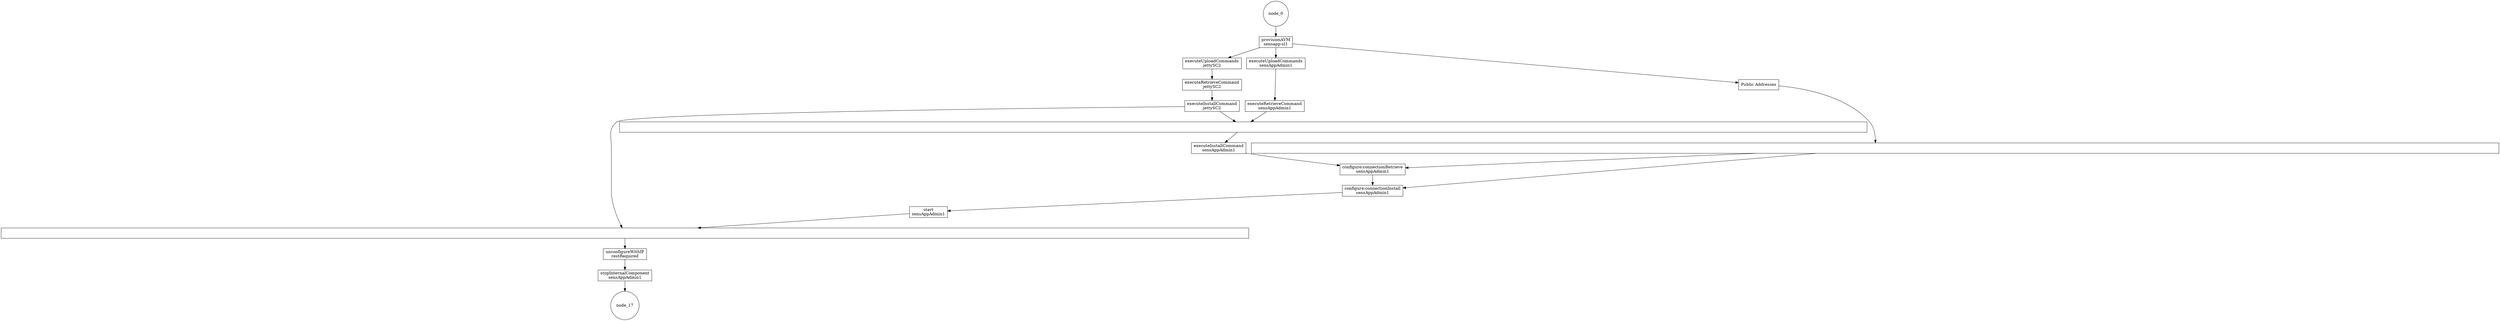 digraph ConcurrentDeployment {
	node_0 [shape=circle];
	node_1 [shape=rect rx=10 label="provisionAVM\nsensapp-sl1" style="fill: #58D658;"];
	node_2 [shape=rect, label="Public Addresses" style="fill: #58D658;"];
	node_3 [shape=rect rx=10 label="executeUploadCommands\njettySC2" style="fill: #58D658;"];
	node_4 [shape=rect rx=10 label="executeRetrieveCommand\njettySC2" style="fill: #58D658;"];
	node_5 [shape=rect rx=10 label="executeInstallCommand\njettySC2" style="fill: #58D658;"];
	node_6 [shape=rect rx=10 label="executeUploadCommands\nsensAppAdmin1" style="fill: #58D658;"];
	node_7 [shape=rect rx=10 label="executeRetrieveCommand\nsensAppAdmin1" style="fill: #58D658;"];
	node_8 [shape=rect width=60 label="" style="fill: black"];
	node_9 [shape=rect rx=10 label="executeInstallCommand\nsensAppAdmin1" style="fill: #58D658;"];
	node_10 [shape=rect rx=10 label="configure:connectionRetrieve\nsensAppAdmin1" style="fill: #58D658;"];
	node_11 [shape=rect rx=10 label="configure:connectionInstall\nsensAppAdmin1" style="fill: #58D658;"];
	node_12 [shape=rect width=60 label="" style="fill: black"];
	node_13 [shape=rect rx=10 label="start\nsensAppAdmin1" style="fill: #58D658;"];
	node_14 [shape=rect width=60 label="" style="fill: black"];
	node_15 [shape=rect rx=10 label="unconfigureWithIP\nrestRequired" style="fill: #58D658;"];
	node_16 [shape=rect rx=10 label="stopInternalComponent\nsensAppAdmin1" style="fill: #58D658;"];
	node_17 [shape=circle];
	node_0 -> node_1 [style="stroke: #58D658;" lineInterpolate=basis];
	node_1 -> node_2 [style="stroke: #58D658; stroke-dasharray: 5,5;" lineInterpolate=basis];
	node_1 -> node_3 [style="stroke: #58D658;" lineInterpolate=basis];
	node_3 -> node_4 [style="stroke: #58D658;" lineInterpolate=basis];
	node_4 -> node_5 [style="stroke: #58D658;" lineInterpolate=basis];
	node_1 -> node_6 [style="stroke: #58D658;" lineInterpolate=basis];
	node_6 -> node_7 [style="stroke: #58D658;" lineInterpolate=basis];
	node_7 -> node_8 [style="stroke: #58D658;" lineInterpolate=basis];
	node_5 -> node_8 [style="stroke: #58D658;" lineInterpolate=basis];
	node_8 -> node_9 [style="stroke: #58D658;" lineInterpolate=basis];
	node_9 -> node_10 [style="stroke: #58D658;" lineInterpolate=basis];
	node_12 -> node_10 [style="stroke: #58D658; stroke-dasharray: 5,5;" lineInterpolate=basis];
	node_10 -> node_11 [style="stroke: #58D658;" lineInterpolate=basis];
	node_12 -> node_11 [style="stroke: #58D658; stroke-dasharray: 5,5;" lineInterpolate=basis];
	node_2 -> node_12 [style="stroke: #58D658; stroke-dasharray: 5,5;" lineInterpolate=basis];
	node_11 -> node_13 [style="stroke: #58D658;" lineInterpolate=basis];
	node_5 -> node_14 [style="stroke: #58D658;" lineInterpolate=basis];
	node_13 -> node_14 [style="stroke: #58D658;" lineInterpolate=basis];
	node_14 -> node_15 [style="stroke: #58D658;" lineInterpolate=basis];
	node_15 -> node_16 [style="stroke: #58D658;" lineInterpolate=basis];
	node_16 -> node_17 [ lineInterpolate=basis];
}